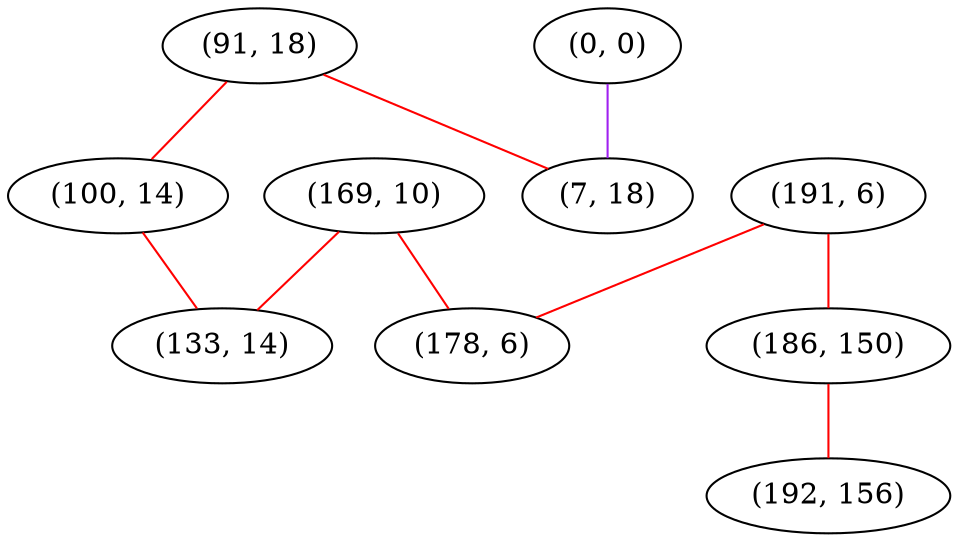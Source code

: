 graph "" {
"(169, 10)";
"(191, 6)";
"(0, 0)";
"(91, 18)";
"(186, 150)";
"(100, 14)";
"(7, 18)";
"(133, 14)";
"(178, 6)";
"(192, 156)";
"(169, 10)" -- "(133, 14)"  [color=red, key=0, weight=1];
"(169, 10)" -- "(178, 6)"  [color=red, key=0, weight=1];
"(191, 6)" -- "(186, 150)"  [color=red, key=0, weight=1];
"(191, 6)" -- "(178, 6)"  [color=red, key=0, weight=1];
"(0, 0)" -- "(7, 18)"  [color=purple, key=0, weight=4];
"(91, 18)" -- "(100, 14)"  [color=red, key=0, weight=1];
"(91, 18)" -- "(7, 18)"  [color=red, key=0, weight=1];
"(186, 150)" -- "(192, 156)"  [color=red, key=0, weight=1];
"(100, 14)" -- "(133, 14)"  [color=red, key=0, weight=1];
}

